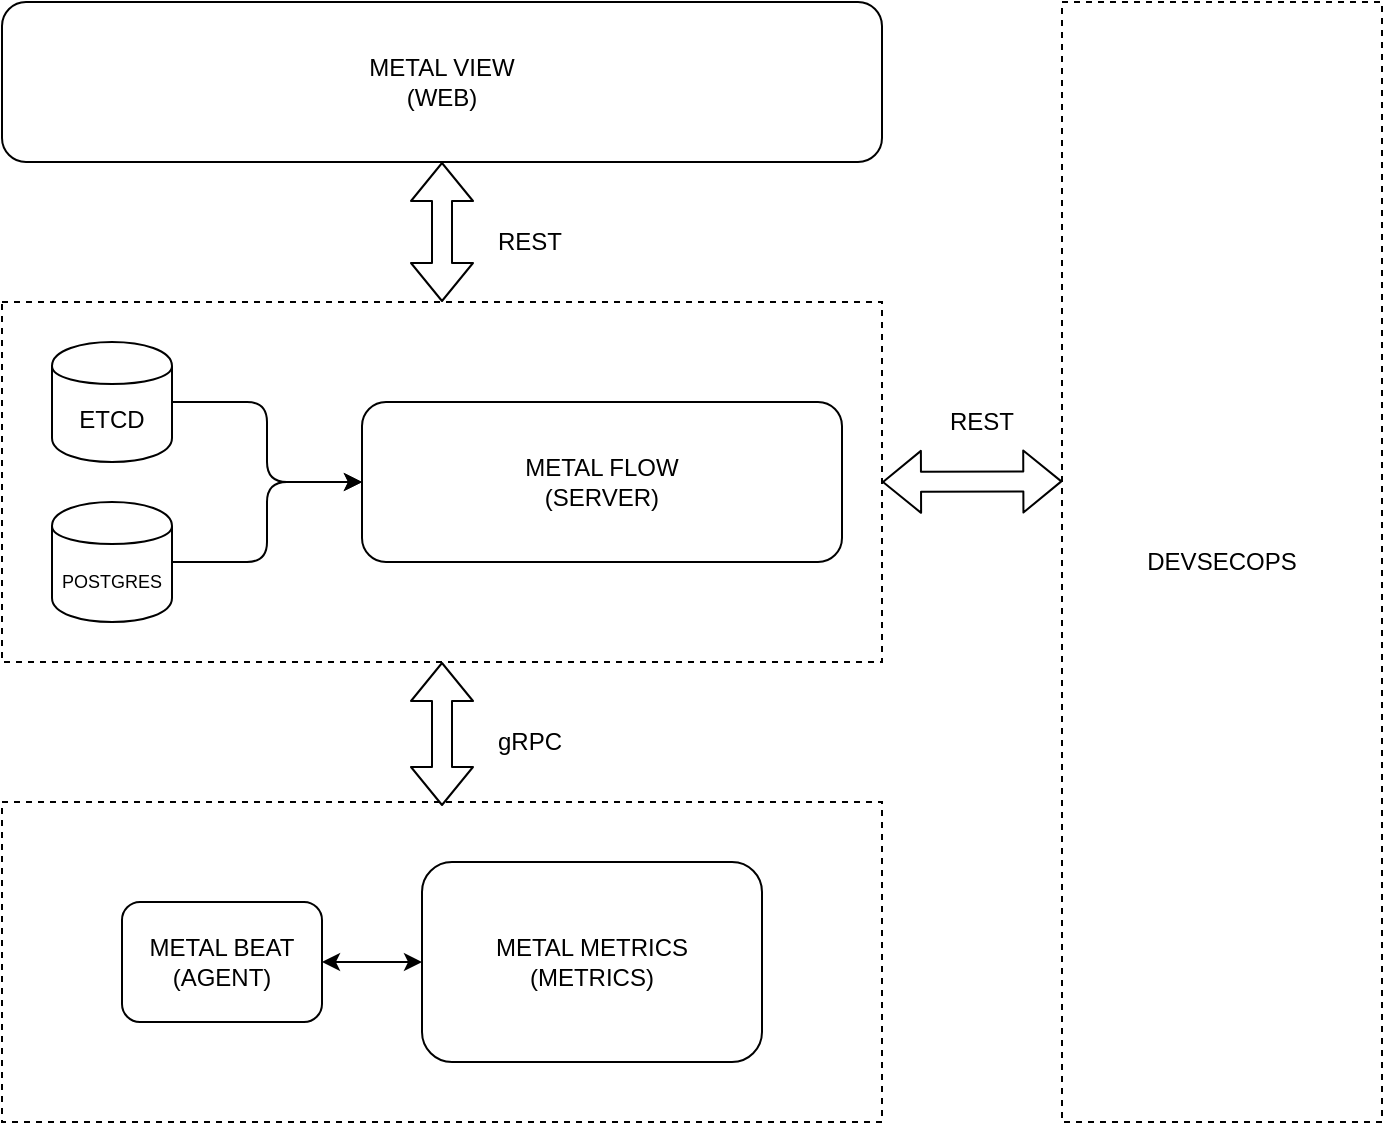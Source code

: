 <mxfile version="13.6.5">
    <diagram id="6hGFLwfOUW9BJ-s0fimq" name="Page-1">
        <mxGraphModel dx="1422" dy="812" grid="1" gridSize="10" guides="1" tooltips="1" connect="1" arrows="1" fold="1" page="1" pageScale="1" pageWidth="827" pageHeight="1169" math="0" shadow="0">
            <root>
                <mxCell id="0"/>
                <mxCell id="1" parent="0"/>
                <mxCell id="27" value="" style="rounded=0;whiteSpace=wrap;html=1;dashed=1;" parent="1" vertex="1">
                    <mxGeometry x="130" y="200" width="440" height="180" as="geometry"/>
                </mxCell>
                <mxCell id="22" value="" style="rounded=0;whiteSpace=wrap;html=1;dashed=1;" parent="1" vertex="1">
                    <mxGeometry x="130" y="450" width="440" height="160" as="geometry"/>
                </mxCell>
                <mxCell id="7" value="METAL FLOW&lt;br&gt;(SERVER)" style="rounded=1;whiteSpace=wrap;html=1;" parent="1" vertex="1">
                    <mxGeometry x="310" y="250" width="240" height="80" as="geometry"/>
                </mxCell>
                <mxCell id="19" value="METAL BEAT&lt;br&gt;(AGENT)" style="rounded=1;whiteSpace=wrap;html=1;" parent="1" vertex="1">
                    <mxGeometry x="190" y="500" width="100" height="60" as="geometry"/>
                </mxCell>
                <mxCell id="20" value="METAL METRICS&lt;br&gt;(METRICS)" style="rounded=1;whiteSpace=wrap;html=1;" parent="1" vertex="1">
                    <mxGeometry x="340" y="480" width="170" height="100" as="geometry"/>
                </mxCell>
                <mxCell id="26" value="ETCD" style="shape=cylinder;whiteSpace=wrap;html=1;boundedLbl=1;backgroundOutline=1;" parent="1" vertex="1">
                    <mxGeometry x="155" y="220" width="60" height="60" as="geometry"/>
                </mxCell>
                <mxCell id="31" value="&lt;font style=&quot;font-size: 9px&quot;&gt;POSTGRES&lt;/font&gt;" style="shape=cylinder;whiteSpace=wrap;html=1;boundedLbl=1;backgroundOutline=1;" parent="1" vertex="1">
                    <mxGeometry x="155" y="300" width="60" height="60" as="geometry"/>
                </mxCell>
                <mxCell id="35" value="" style="edgeStyle=elbowEdgeStyle;elbow=horizontal;endArrow=classic;html=1;exitX=1;exitY=0.5;exitDx=0;exitDy=0;entryX=0;entryY=0.5;entryDx=0;entryDy=0;" parent="1" source="31" target="7" edge="1">
                    <mxGeometry width="50" height="50" relative="1" as="geometry">
                        <mxPoint x="220" y="480" as="sourcePoint"/>
                        <mxPoint x="270" y="430" as="targetPoint"/>
                    </mxGeometry>
                </mxCell>
                <mxCell id="36" value="" style="edgeStyle=elbowEdgeStyle;elbow=horizontal;endArrow=classic;html=1;exitX=1;exitY=0.5;exitDx=0;exitDy=0;entryX=0;entryY=0.5;entryDx=0;entryDy=0;" parent="1" source="26" target="7" edge="1">
                    <mxGeometry width="50" height="50" relative="1" as="geometry">
                        <mxPoint x="260" y="250" as="sourcePoint"/>
                        <mxPoint x="310" y="200" as="targetPoint"/>
                    </mxGeometry>
                </mxCell>
                <mxCell id="37" value="METAL VIEW&lt;br&gt;(WEB)" style="rounded=1;whiteSpace=wrap;html=1;" parent="1" vertex="1">
                    <mxGeometry x="130" y="50" width="440" height="80" as="geometry"/>
                </mxCell>
                <mxCell id="39" value="" style="shape=flexArrow;endArrow=classic;startArrow=classic;html=1;exitX=0.5;exitY=0;exitDx=0;exitDy=0;entryX=0.5;entryY=1;entryDx=0;entryDy=0;" parent="1" source="27" target="37" edge="1">
                    <mxGeometry width="50" height="50" relative="1" as="geometry">
                        <mxPoint x="330" y="190" as="sourcePoint"/>
                        <mxPoint x="380" y="140" as="targetPoint"/>
                    </mxGeometry>
                </mxCell>
                <mxCell id="40" value="" style="shape=flexArrow;endArrow=classic;startArrow=classic;html=1;entryX=0.5;entryY=1;entryDx=0;entryDy=0;" parent="1" target="27" edge="1">
                    <mxGeometry width="50" height="50" relative="1" as="geometry">
                        <mxPoint x="350" y="452" as="sourcePoint"/>
                        <mxPoint x="360" y="140" as="targetPoint"/>
                    </mxGeometry>
                </mxCell>
                <mxCell id="41" value="" style="endArrow=classic;startArrow=classic;html=1;entryX=0;entryY=0.5;entryDx=0;entryDy=0;exitX=1;exitY=0.5;exitDx=0;exitDy=0;" parent="1" source="19" target="20" edge="1">
                    <mxGeometry width="50" height="50" relative="1" as="geometry">
                        <mxPoint x="270" y="650" as="sourcePoint"/>
                        <mxPoint x="320" y="600" as="targetPoint"/>
                    </mxGeometry>
                </mxCell>
                <mxCell id="42" value="DEVSECOPS" style="rounded=0;whiteSpace=wrap;html=1;dashed=1;" parent="1" vertex="1">
                    <mxGeometry x="660" y="50" width="160" height="560" as="geometry"/>
                </mxCell>
                <mxCell id="43" value="" style="shape=flexArrow;endArrow=classic;startArrow=classic;html=1;exitX=1;exitY=0.5;exitDx=0;exitDy=0;entryX=0.001;entryY=0.428;entryDx=0;entryDy=0;entryPerimeter=0;" parent="1" source="27" target="42" edge="1">
                    <mxGeometry width="50" height="50" relative="1" as="geometry">
                        <mxPoint x="610" y="320" as="sourcePoint"/>
                        <mxPoint x="660" y="270" as="targetPoint"/>
                    </mxGeometry>
                </mxCell>
                <mxCell id="44" value="REST" style="text;html=1;strokeColor=none;fillColor=none;align=center;verticalAlign=middle;whiteSpace=wrap;rounded=0;" parent="1" vertex="1">
                    <mxGeometry x="374" y="160" width="40" height="20" as="geometry"/>
                </mxCell>
                <mxCell id="46" value="REST" style="text;html=1;strokeColor=none;fillColor=none;align=center;verticalAlign=middle;whiteSpace=wrap;rounded=0;" parent="1" vertex="1">
                    <mxGeometry x="600" y="250" width="40" height="20" as="geometry"/>
                </mxCell>
                <mxCell id="47" value="gRPC" style="text;html=1;strokeColor=none;fillColor=none;align=center;verticalAlign=middle;whiteSpace=wrap;rounded=0;" parent="1" vertex="1">
                    <mxGeometry x="374" y="410" width="40" height="20" as="geometry"/>
                </mxCell>
            </root>
        </mxGraphModel>
    </diagram>
</mxfile>